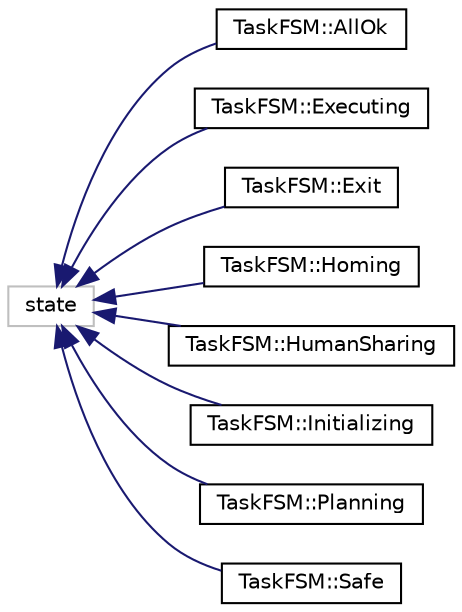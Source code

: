 digraph "Graphical Class Hierarchy"
{
 // LATEX_PDF_SIZE
  edge [fontname="Helvetica",fontsize="10",labelfontname="Helvetica",labelfontsize="10"];
  node [fontname="Helvetica",fontsize="10",shape=record];
  rankdir="LR";
  Node8 [label="state",height=0.2,width=0.4,color="grey75", fillcolor="white", style="filled",tooltip=" "];
  Node8 -> Node0 [dir="back",color="midnightblue",fontsize="10",style="solid",fontname="Helvetica"];
  Node0 [label="TaskFSM::AllOk",height=0.2,width=0.4,color="black", fillcolor="white", style="filled",URL="$class_task_f_s_m_1_1_all_ok.html",tooltip=" "];
  Node8 -> Node10 [dir="back",color="midnightblue",fontsize="10",style="solid",fontname="Helvetica"];
  Node10 [label="TaskFSM::Executing",height=0.2,width=0.4,color="black", fillcolor="white", style="filled",URL="$class_task_f_s_m_1_1_executing.html",tooltip=" "];
  Node8 -> Node11 [dir="back",color="midnightblue",fontsize="10",style="solid",fontname="Helvetica"];
  Node11 [label="TaskFSM::Exit",height=0.2,width=0.4,color="black", fillcolor="white", style="filled",URL="$class_task_f_s_m_1_1_exit.html",tooltip=" "];
  Node8 -> Node12 [dir="back",color="midnightblue",fontsize="10",style="solid",fontname="Helvetica"];
  Node12 [label="TaskFSM::Homing",height=0.2,width=0.4,color="black", fillcolor="white", style="filled",URL="$class_task_f_s_m_1_1_homing.html",tooltip=" "];
  Node8 -> Node13 [dir="back",color="midnightblue",fontsize="10",style="solid",fontname="Helvetica"];
  Node13 [label="TaskFSM::HumanSharing",height=0.2,width=0.4,color="black", fillcolor="white", style="filled",URL="$class_task_f_s_m_1_1_human_sharing.html",tooltip=" "];
  Node8 -> Node14 [dir="back",color="midnightblue",fontsize="10",style="solid",fontname="Helvetica"];
  Node14 [label="TaskFSM::Initializing",height=0.2,width=0.4,color="black", fillcolor="white", style="filled",URL="$class_task_f_s_m_1_1_initializing.html",tooltip=" "];
  Node8 -> Node15 [dir="back",color="midnightblue",fontsize="10",style="solid",fontname="Helvetica"];
  Node15 [label="TaskFSM::Planning",height=0.2,width=0.4,color="black", fillcolor="white", style="filled",URL="$class_task_f_s_m_1_1_planning.html",tooltip=" "];
  Node8 -> Node16 [dir="back",color="midnightblue",fontsize="10",style="solid",fontname="Helvetica"];
  Node16 [label="TaskFSM::Safe",height=0.2,width=0.4,color="black", fillcolor="white", style="filled",URL="$class_task_f_s_m_1_1_safe.html",tooltip=" "];
}
